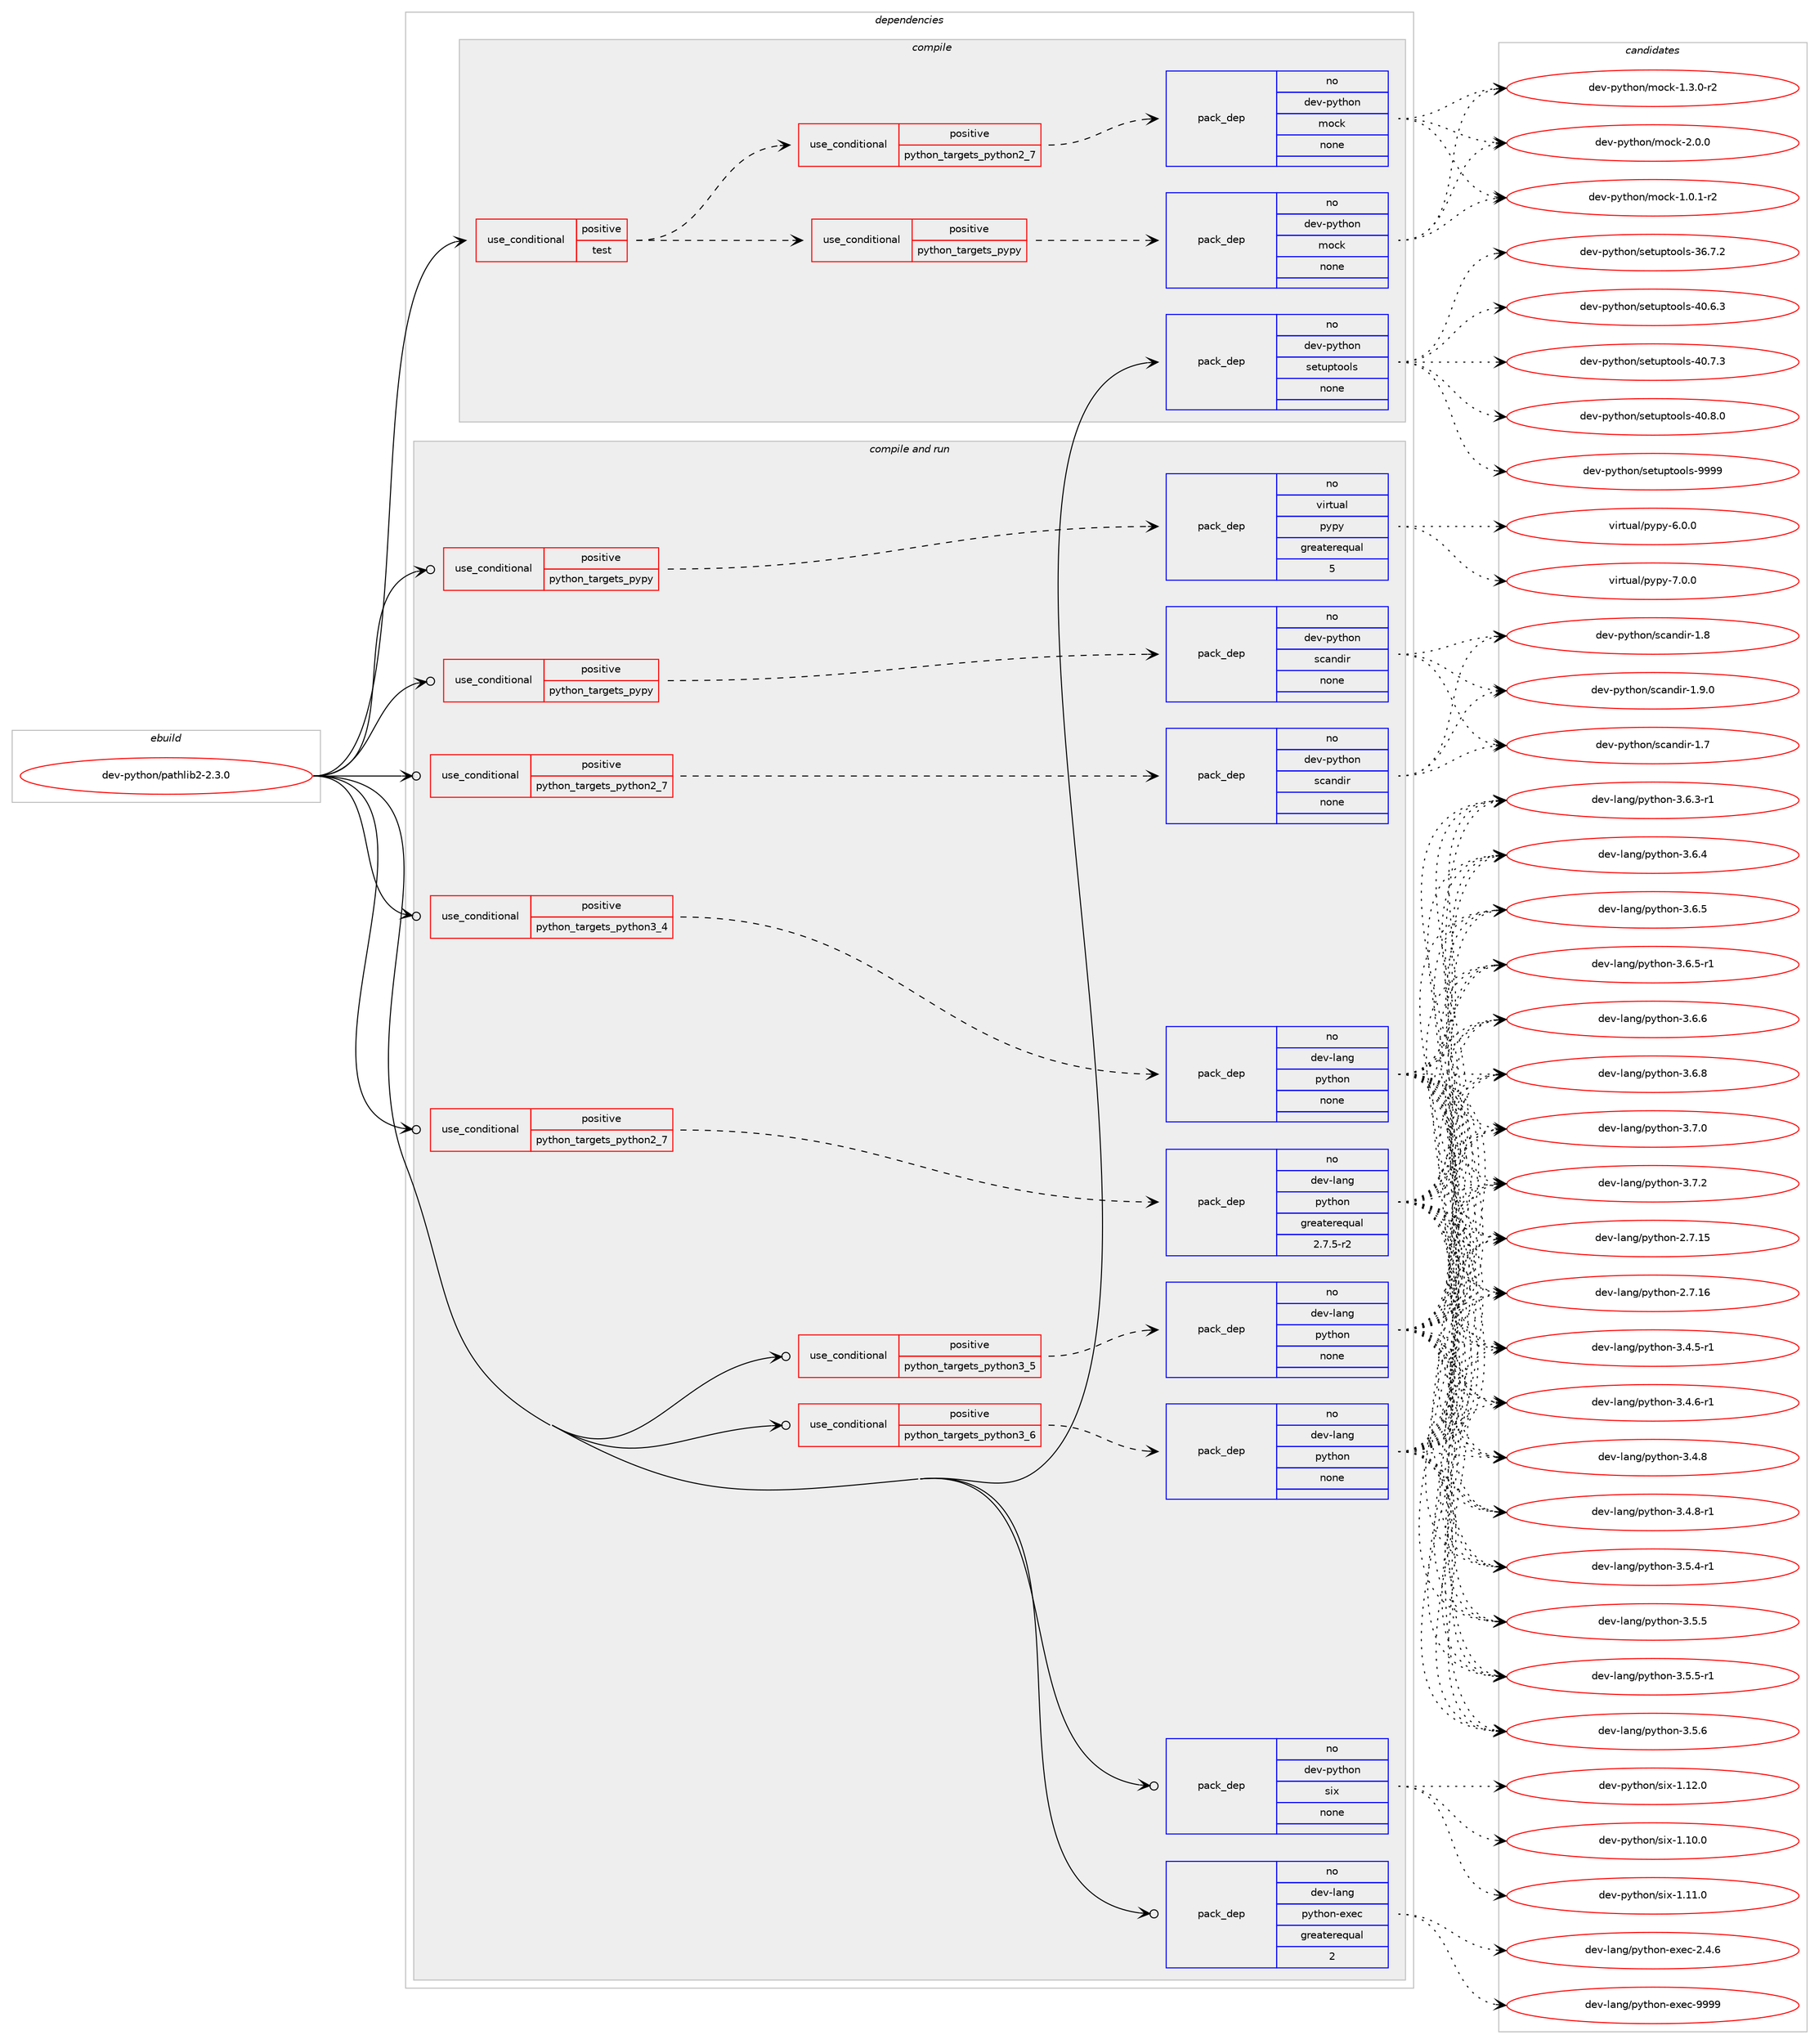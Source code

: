digraph prolog {

# *************
# Graph options
# *************

newrank=true;
concentrate=true;
compound=true;
graph [rankdir=LR,fontname=Helvetica,fontsize=10,ranksep=1.5];#, ranksep=2.5, nodesep=0.2];
edge  [arrowhead=vee];
node  [fontname=Helvetica,fontsize=10];

# **********
# The ebuild
# **********

subgraph cluster_leftcol {
color=gray;
rank=same;
label=<<i>ebuild</i>>;
id [label="dev-python/pathlib2-2.3.0", color=red, width=4, href="../dev-python/pathlib2-2.3.0.svg"];
}

# ****************
# The dependencies
# ****************

subgraph cluster_midcol {
color=gray;
label=<<i>dependencies</i>>;
subgraph cluster_compile {
fillcolor="#eeeeee";
style=filled;
label=<<i>compile</i>>;
subgraph cond379112 {
dependency1424605 [label=<<TABLE BORDER="0" CELLBORDER="1" CELLSPACING="0" CELLPADDING="4"><TR><TD ROWSPAN="3" CELLPADDING="10">use_conditional</TD></TR><TR><TD>positive</TD></TR><TR><TD>test</TD></TR></TABLE>>, shape=none, color=red];
subgraph cond379113 {
dependency1424606 [label=<<TABLE BORDER="0" CELLBORDER="1" CELLSPACING="0" CELLPADDING="4"><TR><TD ROWSPAN="3" CELLPADDING="10">use_conditional</TD></TR><TR><TD>positive</TD></TR><TR><TD>python_targets_pypy</TD></TR></TABLE>>, shape=none, color=red];
subgraph pack1022183 {
dependency1424607 [label=<<TABLE BORDER="0" CELLBORDER="1" CELLSPACING="0" CELLPADDING="4" WIDTH="220"><TR><TD ROWSPAN="6" CELLPADDING="30">pack_dep</TD></TR><TR><TD WIDTH="110">no</TD></TR><TR><TD>dev-python</TD></TR><TR><TD>mock</TD></TR><TR><TD>none</TD></TR><TR><TD></TD></TR></TABLE>>, shape=none, color=blue];
}
dependency1424606:e -> dependency1424607:w [weight=20,style="dashed",arrowhead="vee"];
}
dependency1424605:e -> dependency1424606:w [weight=20,style="dashed",arrowhead="vee"];
subgraph cond379114 {
dependency1424608 [label=<<TABLE BORDER="0" CELLBORDER="1" CELLSPACING="0" CELLPADDING="4"><TR><TD ROWSPAN="3" CELLPADDING="10">use_conditional</TD></TR><TR><TD>positive</TD></TR><TR><TD>python_targets_python2_7</TD></TR></TABLE>>, shape=none, color=red];
subgraph pack1022184 {
dependency1424609 [label=<<TABLE BORDER="0" CELLBORDER="1" CELLSPACING="0" CELLPADDING="4" WIDTH="220"><TR><TD ROWSPAN="6" CELLPADDING="30">pack_dep</TD></TR><TR><TD WIDTH="110">no</TD></TR><TR><TD>dev-python</TD></TR><TR><TD>mock</TD></TR><TR><TD>none</TD></TR><TR><TD></TD></TR></TABLE>>, shape=none, color=blue];
}
dependency1424608:e -> dependency1424609:w [weight=20,style="dashed",arrowhead="vee"];
}
dependency1424605:e -> dependency1424608:w [weight=20,style="dashed",arrowhead="vee"];
}
id:e -> dependency1424605:w [weight=20,style="solid",arrowhead="vee"];
subgraph pack1022185 {
dependency1424610 [label=<<TABLE BORDER="0" CELLBORDER="1" CELLSPACING="0" CELLPADDING="4" WIDTH="220"><TR><TD ROWSPAN="6" CELLPADDING="30">pack_dep</TD></TR><TR><TD WIDTH="110">no</TD></TR><TR><TD>dev-python</TD></TR><TR><TD>setuptools</TD></TR><TR><TD>none</TD></TR><TR><TD></TD></TR></TABLE>>, shape=none, color=blue];
}
id:e -> dependency1424610:w [weight=20,style="solid",arrowhead="vee"];
}
subgraph cluster_compileandrun {
fillcolor="#eeeeee";
style=filled;
label=<<i>compile and run</i>>;
subgraph cond379115 {
dependency1424611 [label=<<TABLE BORDER="0" CELLBORDER="1" CELLSPACING="0" CELLPADDING="4"><TR><TD ROWSPAN="3" CELLPADDING="10">use_conditional</TD></TR><TR><TD>positive</TD></TR><TR><TD>python_targets_pypy</TD></TR></TABLE>>, shape=none, color=red];
subgraph pack1022186 {
dependency1424612 [label=<<TABLE BORDER="0" CELLBORDER="1" CELLSPACING="0" CELLPADDING="4" WIDTH="220"><TR><TD ROWSPAN="6" CELLPADDING="30">pack_dep</TD></TR><TR><TD WIDTH="110">no</TD></TR><TR><TD>dev-python</TD></TR><TR><TD>scandir</TD></TR><TR><TD>none</TD></TR><TR><TD></TD></TR></TABLE>>, shape=none, color=blue];
}
dependency1424611:e -> dependency1424612:w [weight=20,style="dashed",arrowhead="vee"];
}
id:e -> dependency1424611:w [weight=20,style="solid",arrowhead="odotvee"];
subgraph cond379116 {
dependency1424613 [label=<<TABLE BORDER="0" CELLBORDER="1" CELLSPACING="0" CELLPADDING="4"><TR><TD ROWSPAN="3" CELLPADDING="10">use_conditional</TD></TR><TR><TD>positive</TD></TR><TR><TD>python_targets_pypy</TD></TR></TABLE>>, shape=none, color=red];
subgraph pack1022187 {
dependency1424614 [label=<<TABLE BORDER="0" CELLBORDER="1" CELLSPACING="0" CELLPADDING="4" WIDTH="220"><TR><TD ROWSPAN="6" CELLPADDING="30">pack_dep</TD></TR><TR><TD WIDTH="110">no</TD></TR><TR><TD>virtual</TD></TR><TR><TD>pypy</TD></TR><TR><TD>greaterequal</TD></TR><TR><TD>5</TD></TR></TABLE>>, shape=none, color=blue];
}
dependency1424613:e -> dependency1424614:w [weight=20,style="dashed",arrowhead="vee"];
}
id:e -> dependency1424613:w [weight=20,style="solid",arrowhead="odotvee"];
subgraph cond379117 {
dependency1424615 [label=<<TABLE BORDER="0" CELLBORDER="1" CELLSPACING="0" CELLPADDING="4"><TR><TD ROWSPAN="3" CELLPADDING="10">use_conditional</TD></TR><TR><TD>positive</TD></TR><TR><TD>python_targets_python2_7</TD></TR></TABLE>>, shape=none, color=red];
subgraph pack1022188 {
dependency1424616 [label=<<TABLE BORDER="0" CELLBORDER="1" CELLSPACING="0" CELLPADDING="4" WIDTH="220"><TR><TD ROWSPAN="6" CELLPADDING="30">pack_dep</TD></TR><TR><TD WIDTH="110">no</TD></TR><TR><TD>dev-lang</TD></TR><TR><TD>python</TD></TR><TR><TD>greaterequal</TD></TR><TR><TD>2.7.5-r2</TD></TR></TABLE>>, shape=none, color=blue];
}
dependency1424615:e -> dependency1424616:w [weight=20,style="dashed",arrowhead="vee"];
}
id:e -> dependency1424615:w [weight=20,style="solid",arrowhead="odotvee"];
subgraph cond379118 {
dependency1424617 [label=<<TABLE BORDER="0" CELLBORDER="1" CELLSPACING="0" CELLPADDING="4"><TR><TD ROWSPAN="3" CELLPADDING="10">use_conditional</TD></TR><TR><TD>positive</TD></TR><TR><TD>python_targets_python2_7</TD></TR></TABLE>>, shape=none, color=red];
subgraph pack1022189 {
dependency1424618 [label=<<TABLE BORDER="0" CELLBORDER="1" CELLSPACING="0" CELLPADDING="4" WIDTH="220"><TR><TD ROWSPAN="6" CELLPADDING="30">pack_dep</TD></TR><TR><TD WIDTH="110">no</TD></TR><TR><TD>dev-python</TD></TR><TR><TD>scandir</TD></TR><TR><TD>none</TD></TR><TR><TD></TD></TR></TABLE>>, shape=none, color=blue];
}
dependency1424617:e -> dependency1424618:w [weight=20,style="dashed",arrowhead="vee"];
}
id:e -> dependency1424617:w [weight=20,style="solid",arrowhead="odotvee"];
subgraph cond379119 {
dependency1424619 [label=<<TABLE BORDER="0" CELLBORDER="1" CELLSPACING="0" CELLPADDING="4"><TR><TD ROWSPAN="3" CELLPADDING="10">use_conditional</TD></TR><TR><TD>positive</TD></TR><TR><TD>python_targets_python3_4</TD></TR></TABLE>>, shape=none, color=red];
subgraph pack1022190 {
dependency1424620 [label=<<TABLE BORDER="0" CELLBORDER="1" CELLSPACING="0" CELLPADDING="4" WIDTH="220"><TR><TD ROWSPAN="6" CELLPADDING="30">pack_dep</TD></TR><TR><TD WIDTH="110">no</TD></TR><TR><TD>dev-lang</TD></TR><TR><TD>python</TD></TR><TR><TD>none</TD></TR><TR><TD></TD></TR></TABLE>>, shape=none, color=blue];
}
dependency1424619:e -> dependency1424620:w [weight=20,style="dashed",arrowhead="vee"];
}
id:e -> dependency1424619:w [weight=20,style="solid",arrowhead="odotvee"];
subgraph cond379120 {
dependency1424621 [label=<<TABLE BORDER="0" CELLBORDER="1" CELLSPACING="0" CELLPADDING="4"><TR><TD ROWSPAN="3" CELLPADDING="10">use_conditional</TD></TR><TR><TD>positive</TD></TR><TR><TD>python_targets_python3_5</TD></TR></TABLE>>, shape=none, color=red];
subgraph pack1022191 {
dependency1424622 [label=<<TABLE BORDER="0" CELLBORDER="1" CELLSPACING="0" CELLPADDING="4" WIDTH="220"><TR><TD ROWSPAN="6" CELLPADDING="30">pack_dep</TD></TR><TR><TD WIDTH="110">no</TD></TR><TR><TD>dev-lang</TD></TR><TR><TD>python</TD></TR><TR><TD>none</TD></TR><TR><TD></TD></TR></TABLE>>, shape=none, color=blue];
}
dependency1424621:e -> dependency1424622:w [weight=20,style="dashed",arrowhead="vee"];
}
id:e -> dependency1424621:w [weight=20,style="solid",arrowhead="odotvee"];
subgraph cond379121 {
dependency1424623 [label=<<TABLE BORDER="0" CELLBORDER="1" CELLSPACING="0" CELLPADDING="4"><TR><TD ROWSPAN="3" CELLPADDING="10">use_conditional</TD></TR><TR><TD>positive</TD></TR><TR><TD>python_targets_python3_6</TD></TR></TABLE>>, shape=none, color=red];
subgraph pack1022192 {
dependency1424624 [label=<<TABLE BORDER="0" CELLBORDER="1" CELLSPACING="0" CELLPADDING="4" WIDTH="220"><TR><TD ROWSPAN="6" CELLPADDING="30">pack_dep</TD></TR><TR><TD WIDTH="110">no</TD></TR><TR><TD>dev-lang</TD></TR><TR><TD>python</TD></TR><TR><TD>none</TD></TR><TR><TD></TD></TR></TABLE>>, shape=none, color=blue];
}
dependency1424623:e -> dependency1424624:w [weight=20,style="dashed",arrowhead="vee"];
}
id:e -> dependency1424623:w [weight=20,style="solid",arrowhead="odotvee"];
subgraph pack1022193 {
dependency1424625 [label=<<TABLE BORDER="0" CELLBORDER="1" CELLSPACING="0" CELLPADDING="4" WIDTH="220"><TR><TD ROWSPAN="6" CELLPADDING="30">pack_dep</TD></TR><TR><TD WIDTH="110">no</TD></TR><TR><TD>dev-lang</TD></TR><TR><TD>python-exec</TD></TR><TR><TD>greaterequal</TD></TR><TR><TD>2</TD></TR></TABLE>>, shape=none, color=blue];
}
id:e -> dependency1424625:w [weight=20,style="solid",arrowhead="odotvee"];
subgraph pack1022194 {
dependency1424626 [label=<<TABLE BORDER="0" CELLBORDER="1" CELLSPACING="0" CELLPADDING="4" WIDTH="220"><TR><TD ROWSPAN="6" CELLPADDING="30">pack_dep</TD></TR><TR><TD WIDTH="110">no</TD></TR><TR><TD>dev-python</TD></TR><TR><TD>six</TD></TR><TR><TD>none</TD></TR><TR><TD></TD></TR></TABLE>>, shape=none, color=blue];
}
id:e -> dependency1424626:w [weight=20,style="solid",arrowhead="odotvee"];
}
subgraph cluster_run {
fillcolor="#eeeeee";
style=filled;
label=<<i>run</i>>;
}
}

# **************
# The candidates
# **************

subgraph cluster_choices {
rank=same;
color=gray;
label=<<i>candidates</i>>;

subgraph choice1022183 {
color=black;
nodesep=1;
choice1001011184511212111610411111047109111991074549464846494511450 [label="dev-python/mock-1.0.1-r2", color=red, width=4,href="../dev-python/mock-1.0.1-r2.svg"];
choice1001011184511212111610411111047109111991074549465146484511450 [label="dev-python/mock-1.3.0-r2", color=red, width=4,href="../dev-python/mock-1.3.0-r2.svg"];
choice100101118451121211161041111104710911199107455046484648 [label="dev-python/mock-2.0.0", color=red, width=4,href="../dev-python/mock-2.0.0.svg"];
dependency1424607:e -> choice1001011184511212111610411111047109111991074549464846494511450:w [style=dotted,weight="100"];
dependency1424607:e -> choice1001011184511212111610411111047109111991074549465146484511450:w [style=dotted,weight="100"];
dependency1424607:e -> choice100101118451121211161041111104710911199107455046484648:w [style=dotted,weight="100"];
}
subgraph choice1022184 {
color=black;
nodesep=1;
choice1001011184511212111610411111047109111991074549464846494511450 [label="dev-python/mock-1.0.1-r2", color=red, width=4,href="../dev-python/mock-1.0.1-r2.svg"];
choice1001011184511212111610411111047109111991074549465146484511450 [label="dev-python/mock-1.3.0-r2", color=red, width=4,href="../dev-python/mock-1.3.0-r2.svg"];
choice100101118451121211161041111104710911199107455046484648 [label="dev-python/mock-2.0.0", color=red, width=4,href="../dev-python/mock-2.0.0.svg"];
dependency1424609:e -> choice1001011184511212111610411111047109111991074549464846494511450:w [style=dotted,weight="100"];
dependency1424609:e -> choice1001011184511212111610411111047109111991074549465146484511450:w [style=dotted,weight="100"];
dependency1424609:e -> choice100101118451121211161041111104710911199107455046484648:w [style=dotted,weight="100"];
}
subgraph choice1022185 {
color=black;
nodesep=1;
choice100101118451121211161041111104711510111611711211611111110811545515446554650 [label="dev-python/setuptools-36.7.2", color=red, width=4,href="../dev-python/setuptools-36.7.2.svg"];
choice100101118451121211161041111104711510111611711211611111110811545524846544651 [label="dev-python/setuptools-40.6.3", color=red, width=4,href="../dev-python/setuptools-40.6.3.svg"];
choice100101118451121211161041111104711510111611711211611111110811545524846554651 [label="dev-python/setuptools-40.7.3", color=red, width=4,href="../dev-python/setuptools-40.7.3.svg"];
choice100101118451121211161041111104711510111611711211611111110811545524846564648 [label="dev-python/setuptools-40.8.0", color=red, width=4,href="../dev-python/setuptools-40.8.0.svg"];
choice10010111845112121116104111110471151011161171121161111111081154557575757 [label="dev-python/setuptools-9999", color=red, width=4,href="../dev-python/setuptools-9999.svg"];
dependency1424610:e -> choice100101118451121211161041111104711510111611711211611111110811545515446554650:w [style=dotted,weight="100"];
dependency1424610:e -> choice100101118451121211161041111104711510111611711211611111110811545524846544651:w [style=dotted,weight="100"];
dependency1424610:e -> choice100101118451121211161041111104711510111611711211611111110811545524846554651:w [style=dotted,weight="100"];
dependency1424610:e -> choice100101118451121211161041111104711510111611711211611111110811545524846564648:w [style=dotted,weight="100"];
dependency1424610:e -> choice10010111845112121116104111110471151011161171121161111111081154557575757:w [style=dotted,weight="100"];
}
subgraph choice1022186 {
color=black;
nodesep=1;
choice1001011184511212111610411111047115999711010010511445494655 [label="dev-python/scandir-1.7", color=red, width=4,href="../dev-python/scandir-1.7.svg"];
choice1001011184511212111610411111047115999711010010511445494656 [label="dev-python/scandir-1.8", color=red, width=4,href="../dev-python/scandir-1.8.svg"];
choice10010111845112121116104111110471159997110100105114454946574648 [label="dev-python/scandir-1.9.0", color=red, width=4,href="../dev-python/scandir-1.9.0.svg"];
dependency1424612:e -> choice1001011184511212111610411111047115999711010010511445494655:w [style=dotted,weight="100"];
dependency1424612:e -> choice1001011184511212111610411111047115999711010010511445494656:w [style=dotted,weight="100"];
dependency1424612:e -> choice10010111845112121116104111110471159997110100105114454946574648:w [style=dotted,weight="100"];
}
subgraph choice1022187 {
color=black;
nodesep=1;
choice1181051141161179710847112121112121455446484648 [label="virtual/pypy-6.0.0", color=red, width=4,href="../virtual/pypy-6.0.0.svg"];
choice1181051141161179710847112121112121455546484648 [label="virtual/pypy-7.0.0", color=red, width=4,href="../virtual/pypy-7.0.0.svg"];
dependency1424614:e -> choice1181051141161179710847112121112121455446484648:w [style=dotted,weight="100"];
dependency1424614:e -> choice1181051141161179710847112121112121455546484648:w [style=dotted,weight="100"];
}
subgraph choice1022188 {
color=black;
nodesep=1;
choice10010111845108971101034711212111610411111045504655464953 [label="dev-lang/python-2.7.15", color=red, width=4,href="../dev-lang/python-2.7.15.svg"];
choice10010111845108971101034711212111610411111045504655464954 [label="dev-lang/python-2.7.16", color=red, width=4,href="../dev-lang/python-2.7.16.svg"];
choice1001011184510897110103471121211161041111104551465246534511449 [label="dev-lang/python-3.4.5-r1", color=red, width=4,href="../dev-lang/python-3.4.5-r1.svg"];
choice1001011184510897110103471121211161041111104551465246544511449 [label="dev-lang/python-3.4.6-r1", color=red, width=4,href="../dev-lang/python-3.4.6-r1.svg"];
choice100101118451089711010347112121116104111110455146524656 [label="dev-lang/python-3.4.8", color=red, width=4,href="../dev-lang/python-3.4.8.svg"];
choice1001011184510897110103471121211161041111104551465246564511449 [label="dev-lang/python-3.4.8-r1", color=red, width=4,href="../dev-lang/python-3.4.8-r1.svg"];
choice1001011184510897110103471121211161041111104551465346524511449 [label="dev-lang/python-3.5.4-r1", color=red, width=4,href="../dev-lang/python-3.5.4-r1.svg"];
choice100101118451089711010347112121116104111110455146534653 [label="dev-lang/python-3.5.5", color=red, width=4,href="../dev-lang/python-3.5.5.svg"];
choice1001011184510897110103471121211161041111104551465346534511449 [label="dev-lang/python-3.5.5-r1", color=red, width=4,href="../dev-lang/python-3.5.5-r1.svg"];
choice100101118451089711010347112121116104111110455146534654 [label="dev-lang/python-3.5.6", color=red, width=4,href="../dev-lang/python-3.5.6.svg"];
choice1001011184510897110103471121211161041111104551465446514511449 [label="dev-lang/python-3.6.3-r1", color=red, width=4,href="../dev-lang/python-3.6.3-r1.svg"];
choice100101118451089711010347112121116104111110455146544652 [label="dev-lang/python-3.6.4", color=red, width=4,href="../dev-lang/python-3.6.4.svg"];
choice100101118451089711010347112121116104111110455146544653 [label="dev-lang/python-3.6.5", color=red, width=4,href="../dev-lang/python-3.6.5.svg"];
choice1001011184510897110103471121211161041111104551465446534511449 [label="dev-lang/python-3.6.5-r1", color=red, width=4,href="../dev-lang/python-3.6.5-r1.svg"];
choice100101118451089711010347112121116104111110455146544654 [label="dev-lang/python-3.6.6", color=red, width=4,href="../dev-lang/python-3.6.6.svg"];
choice100101118451089711010347112121116104111110455146544656 [label="dev-lang/python-3.6.8", color=red, width=4,href="../dev-lang/python-3.6.8.svg"];
choice100101118451089711010347112121116104111110455146554648 [label="dev-lang/python-3.7.0", color=red, width=4,href="../dev-lang/python-3.7.0.svg"];
choice100101118451089711010347112121116104111110455146554650 [label="dev-lang/python-3.7.2", color=red, width=4,href="../dev-lang/python-3.7.2.svg"];
dependency1424616:e -> choice10010111845108971101034711212111610411111045504655464953:w [style=dotted,weight="100"];
dependency1424616:e -> choice10010111845108971101034711212111610411111045504655464954:w [style=dotted,weight="100"];
dependency1424616:e -> choice1001011184510897110103471121211161041111104551465246534511449:w [style=dotted,weight="100"];
dependency1424616:e -> choice1001011184510897110103471121211161041111104551465246544511449:w [style=dotted,weight="100"];
dependency1424616:e -> choice100101118451089711010347112121116104111110455146524656:w [style=dotted,weight="100"];
dependency1424616:e -> choice1001011184510897110103471121211161041111104551465246564511449:w [style=dotted,weight="100"];
dependency1424616:e -> choice1001011184510897110103471121211161041111104551465346524511449:w [style=dotted,weight="100"];
dependency1424616:e -> choice100101118451089711010347112121116104111110455146534653:w [style=dotted,weight="100"];
dependency1424616:e -> choice1001011184510897110103471121211161041111104551465346534511449:w [style=dotted,weight="100"];
dependency1424616:e -> choice100101118451089711010347112121116104111110455146534654:w [style=dotted,weight="100"];
dependency1424616:e -> choice1001011184510897110103471121211161041111104551465446514511449:w [style=dotted,weight="100"];
dependency1424616:e -> choice100101118451089711010347112121116104111110455146544652:w [style=dotted,weight="100"];
dependency1424616:e -> choice100101118451089711010347112121116104111110455146544653:w [style=dotted,weight="100"];
dependency1424616:e -> choice1001011184510897110103471121211161041111104551465446534511449:w [style=dotted,weight="100"];
dependency1424616:e -> choice100101118451089711010347112121116104111110455146544654:w [style=dotted,weight="100"];
dependency1424616:e -> choice100101118451089711010347112121116104111110455146544656:w [style=dotted,weight="100"];
dependency1424616:e -> choice100101118451089711010347112121116104111110455146554648:w [style=dotted,weight="100"];
dependency1424616:e -> choice100101118451089711010347112121116104111110455146554650:w [style=dotted,weight="100"];
}
subgraph choice1022189 {
color=black;
nodesep=1;
choice1001011184511212111610411111047115999711010010511445494655 [label="dev-python/scandir-1.7", color=red, width=4,href="../dev-python/scandir-1.7.svg"];
choice1001011184511212111610411111047115999711010010511445494656 [label="dev-python/scandir-1.8", color=red, width=4,href="../dev-python/scandir-1.8.svg"];
choice10010111845112121116104111110471159997110100105114454946574648 [label="dev-python/scandir-1.9.0", color=red, width=4,href="../dev-python/scandir-1.9.0.svg"];
dependency1424618:e -> choice1001011184511212111610411111047115999711010010511445494655:w [style=dotted,weight="100"];
dependency1424618:e -> choice1001011184511212111610411111047115999711010010511445494656:w [style=dotted,weight="100"];
dependency1424618:e -> choice10010111845112121116104111110471159997110100105114454946574648:w [style=dotted,weight="100"];
}
subgraph choice1022190 {
color=black;
nodesep=1;
choice10010111845108971101034711212111610411111045504655464953 [label="dev-lang/python-2.7.15", color=red, width=4,href="../dev-lang/python-2.7.15.svg"];
choice10010111845108971101034711212111610411111045504655464954 [label="dev-lang/python-2.7.16", color=red, width=4,href="../dev-lang/python-2.7.16.svg"];
choice1001011184510897110103471121211161041111104551465246534511449 [label="dev-lang/python-3.4.5-r1", color=red, width=4,href="../dev-lang/python-3.4.5-r1.svg"];
choice1001011184510897110103471121211161041111104551465246544511449 [label="dev-lang/python-3.4.6-r1", color=red, width=4,href="../dev-lang/python-3.4.6-r1.svg"];
choice100101118451089711010347112121116104111110455146524656 [label="dev-lang/python-3.4.8", color=red, width=4,href="../dev-lang/python-3.4.8.svg"];
choice1001011184510897110103471121211161041111104551465246564511449 [label="dev-lang/python-3.4.8-r1", color=red, width=4,href="../dev-lang/python-3.4.8-r1.svg"];
choice1001011184510897110103471121211161041111104551465346524511449 [label="dev-lang/python-3.5.4-r1", color=red, width=4,href="../dev-lang/python-3.5.4-r1.svg"];
choice100101118451089711010347112121116104111110455146534653 [label="dev-lang/python-3.5.5", color=red, width=4,href="../dev-lang/python-3.5.5.svg"];
choice1001011184510897110103471121211161041111104551465346534511449 [label="dev-lang/python-3.5.5-r1", color=red, width=4,href="../dev-lang/python-3.5.5-r1.svg"];
choice100101118451089711010347112121116104111110455146534654 [label="dev-lang/python-3.5.6", color=red, width=4,href="../dev-lang/python-3.5.6.svg"];
choice1001011184510897110103471121211161041111104551465446514511449 [label="dev-lang/python-3.6.3-r1", color=red, width=4,href="../dev-lang/python-3.6.3-r1.svg"];
choice100101118451089711010347112121116104111110455146544652 [label="dev-lang/python-3.6.4", color=red, width=4,href="../dev-lang/python-3.6.4.svg"];
choice100101118451089711010347112121116104111110455146544653 [label="dev-lang/python-3.6.5", color=red, width=4,href="../dev-lang/python-3.6.5.svg"];
choice1001011184510897110103471121211161041111104551465446534511449 [label="dev-lang/python-3.6.5-r1", color=red, width=4,href="../dev-lang/python-3.6.5-r1.svg"];
choice100101118451089711010347112121116104111110455146544654 [label="dev-lang/python-3.6.6", color=red, width=4,href="../dev-lang/python-3.6.6.svg"];
choice100101118451089711010347112121116104111110455146544656 [label="dev-lang/python-3.6.8", color=red, width=4,href="../dev-lang/python-3.6.8.svg"];
choice100101118451089711010347112121116104111110455146554648 [label="dev-lang/python-3.7.0", color=red, width=4,href="../dev-lang/python-3.7.0.svg"];
choice100101118451089711010347112121116104111110455146554650 [label="dev-lang/python-3.7.2", color=red, width=4,href="../dev-lang/python-3.7.2.svg"];
dependency1424620:e -> choice10010111845108971101034711212111610411111045504655464953:w [style=dotted,weight="100"];
dependency1424620:e -> choice10010111845108971101034711212111610411111045504655464954:w [style=dotted,weight="100"];
dependency1424620:e -> choice1001011184510897110103471121211161041111104551465246534511449:w [style=dotted,weight="100"];
dependency1424620:e -> choice1001011184510897110103471121211161041111104551465246544511449:w [style=dotted,weight="100"];
dependency1424620:e -> choice100101118451089711010347112121116104111110455146524656:w [style=dotted,weight="100"];
dependency1424620:e -> choice1001011184510897110103471121211161041111104551465246564511449:w [style=dotted,weight="100"];
dependency1424620:e -> choice1001011184510897110103471121211161041111104551465346524511449:w [style=dotted,weight="100"];
dependency1424620:e -> choice100101118451089711010347112121116104111110455146534653:w [style=dotted,weight="100"];
dependency1424620:e -> choice1001011184510897110103471121211161041111104551465346534511449:w [style=dotted,weight="100"];
dependency1424620:e -> choice100101118451089711010347112121116104111110455146534654:w [style=dotted,weight="100"];
dependency1424620:e -> choice1001011184510897110103471121211161041111104551465446514511449:w [style=dotted,weight="100"];
dependency1424620:e -> choice100101118451089711010347112121116104111110455146544652:w [style=dotted,weight="100"];
dependency1424620:e -> choice100101118451089711010347112121116104111110455146544653:w [style=dotted,weight="100"];
dependency1424620:e -> choice1001011184510897110103471121211161041111104551465446534511449:w [style=dotted,weight="100"];
dependency1424620:e -> choice100101118451089711010347112121116104111110455146544654:w [style=dotted,weight="100"];
dependency1424620:e -> choice100101118451089711010347112121116104111110455146544656:w [style=dotted,weight="100"];
dependency1424620:e -> choice100101118451089711010347112121116104111110455146554648:w [style=dotted,weight="100"];
dependency1424620:e -> choice100101118451089711010347112121116104111110455146554650:w [style=dotted,weight="100"];
}
subgraph choice1022191 {
color=black;
nodesep=1;
choice10010111845108971101034711212111610411111045504655464953 [label="dev-lang/python-2.7.15", color=red, width=4,href="../dev-lang/python-2.7.15.svg"];
choice10010111845108971101034711212111610411111045504655464954 [label="dev-lang/python-2.7.16", color=red, width=4,href="../dev-lang/python-2.7.16.svg"];
choice1001011184510897110103471121211161041111104551465246534511449 [label="dev-lang/python-3.4.5-r1", color=red, width=4,href="../dev-lang/python-3.4.5-r1.svg"];
choice1001011184510897110103471121211161041111104551465246544511449 [label="dev-lang/python-3.4.6-r1", color=red, width=4,href="../dev-lang/python-3.4.6-r1.svg"];
choice100101118451089711010347112121116104111110455146524656 [label="dev-lang/python-3.4.8", color=red, width=4,href="../dev-lang/python-3.4.8.svg"];
choice1001011184510897110103471121211161041111104551465246564511449 [label="dev-lang/python-3.4.8-r1", color=red, width=4,href="../dev-lang/python-3.4.8-r1.svg"];
choice1001011184510897110103471121211161041111104551465346524511449 [label="dev-lang/python-3.5.4-r1", color=red, width=4,href="../dev-lang/python-3.5.4-r1.svg"];
choice100101118451089711010347112121116104111110455146534653 [label="dev-lang/python-3.5.5", color=red, width=4,href="../dev-lang/python-3.5.5.svg"];
choice1001011184510897110103471121211161041111104551465346534511449 [label="dev-lang/python-3.5.5-r1", color=red, width=4,href="../dev-lang/python-3.5.5-r1.svg"];
choice100101118451089711010347112121116104111110455146534654 [label="dev-lang/python-3.5.6", color=red, width=4,href="../dev-lang/python-3.5.6.svg"];
choice1001011184510897110103471121211161041111104551465446514511449 [label="dev-lang/python-3.6.3-r1", color=red, width=4,href="../dev-lang/python-3.6.3-r1.svg"];
choice100101118451089711010347112121116104111110455146544652 [label="dev-lang/python-3.6.4", color=red, width=4,href="../dev-lang/python-3.6.4.svg"];
choice100101118451089711010347112121116104111110455146544653 [label="dev-lang/python-3.6.5", color=red, width=4,href="../dev-lang/python-3.6.5.svg"];
choice1001011184510897110103471121211161041111104551465446534511449 [label="dev-lang/python-3.6.5-r1", color=red, width=4,href="../dev-lang/python-3.6.5-r1.svg"];
choice100101118451089711010347112121116104111110455146544654 [label="dev-lang/python-3.6.6", color=red, width=4,href="../dev-lang/python-3.6.6.svg"];
choice100101118451089711010347112121116104111110455146544656 [label="dev-lang/python-3.6.8", color=red, width=4,href="../dev-lang/python-3.6.8.svg"];
choice100101118451089711010347112121116104111110455146554648 [label="dev-lang/python-3.7.0", color=red, width=4,href="../dev-lang/python-3.7.0.svg"];
choice100101118451089711010347112121116104111110455146554650 [label="dev-lang/python-3.7.2", color=red, width=4,href="../dev-lang/python-3.7.2.svg"];
dependency1424622:e -> choice10010111845108971101034711212111610411111045504655464953:w [style=dotted,weight="100"];
dependency1424622:e -> choice10010111845108971101034711212111610411111045504655464954:w [style=dotted,weight="100"];
dependency1424622:e -> choice1001011184510897110103471121211161041111104551465246534511449:w [style=dotted,weight="100"];
dependency1424622:e -> choice1001011184510897110103471121211161041111104551465246544511449:w [style=dotted,weight="100"];
dependency1424622:e -> choice100101118451089711010347112121116104111110455146524656:w [style=dotted,weight="100"];
dependency1424622:e -> choice1001011184510897110103471121211161041111104551465246564511449:w [style=dotted,weight="100"];
dependency1424622:e -> choice1001011184510897110103471121211161041111104551465346524511449:w [style=dotted,weight="100"];
dependency1424622:e -> choice100101118451089711010347112121116104111110455146534653:w [style=dotted,weight="100"];
dependency1424622:e -> choice1001011184510897110103471121211161041111104551465346534511449:w [style=dotted,weight="100"];
dependency1424622:e -> choice100101118451089711010347112121116104111110455146534654:w [style=dotted,weight="100"];
dependency1424622:e -> choice1001011184510897110103471121211161041111104551465446514511449:w [style=dotted,weight="100"];
dependency1424622:e -> choice100101118451089711010347112121116104111110455146544652:w [style=dotted,weight="100"];
dependency1424622:e -> choice100101118451089711010347112121116104111110455146544653:w [style=dotted,weight="100"];
dependency1424622:e -> choice1001011184510897110103471121211161041111104551465446534511449:w [style=dotted,weight="100"];
dependency1424622:e -> choice100101118451089711010347112121116104111110455146544654:w [style=dotted,weight="100"];
dependency1424622:e -> choice100101118451089711010347112121116104111110455146544656:w [style=dotted,weight="100"];
dependency1424622:e -> choice100101118451089711010347112121116104111110455146554648:w [style=dotted,weight="100"];
dependency1424622:e -> choice100101118451089711010347112121116104111110455146554650:w [style=dotted,weight="100"];
}
subgraph choice1022192 {
color=black;
nodesep=1;
choice10010111845108971101034711212111610411111045504655464953 [label="dev-lang/python-2.7.15", color=red, width=4,href="../dev-lang/python-2.7.15.svg"];
choice10010111845108971101034711212111610411111045504655464954 [label="dev-lang/python-2.7.16", color=red, width=4,href="../dev-lang/python-2.7.16.svg"];
choice1001011184510897110103471121211161041111104551465246534511449 [label="dev-lang/python-3.4.5-r1", color=red, width=4,href="../dev-lang/python-3.4.5-r1.svg"];
choice1001011184510897110103471121211161041111104551465246544511449 [label="dev-lang/python-3.4.6-r1", color=red, width=4,href="../dev-lang/python-3.4.6-r1.svg"];
choice100101118451089711010347112121116104111110455146524656 [label="dev-lang/python-3.4.8", color=red, width=4,href="../dev-lang/python-3.4.8.svg"];
choice1001011184510897110103471121211161041111104551465246564511449 [label="dev-lang/python-3.4.8-r1", color=red, width=4,href="../dev-lang/python-3.4.8-r1.svg"];
choice1001011184510897110103471121211161041111104551465346524511449 [label="dev-lang/python-3.5.4-r1", color=red, width=4,href="../dev-lang/python-3.5.4-r1.svg"];
choice100101118451089711010347112121116104111110455146534653 [label="dev-lang/python-3.5.5", color=red, width=4,href="../dev-lang/python-3.5.5.svg"];
choice1001011184510897110103471121211161041111104551465346534511449 [label="dev-lang/python-3.5.5-r1", color=red, width=4,href="../dev-lang/python-3.5.5-r1.svg"];
choice100101118451089711010347112121116104111110455146534654 [label="dev-lang/python-3.5.6", color=red, width=4,href="../dev-lang/python-3.5.6.svg"];
choice1001011184510897110103471121211161041111104551465446514511449 [label="dev-lang/python-3.6.3-r1", color=red, width=4,href="../dev-lang/python-3.6.3-r1.svg"];
choice100101118451089711010347112121116104111110455146544652 [label="dev-lang/python-3.6.4", color=red, width=4,href="../dev-lang/python-3.6.4.svg"];
choice100101118451089711010347112121116104111110455146544653 [label="dev-lang/python-3.6.5", color=red, width=4,href="../dev-lang/python-3.6.5.svg"];
choice1001011184510897110103471121211161041111104551465446534511449 [label="dev-lang/python-3.6.5-r1", color=red, width=4,href="../dev-lang/python-3.6.5-r1.svg"];
choice100101118451089711010347112121116104111110455146544654 [label="dev-lang/python-3.6.6", color=red, width=4,href="../dev-lang/python-3.6.6.svg"];
choice100101118451089711010347112121116104111110455146544656 [label="dev-lang/python-3.6.8", color=red, width=4,href="../dev-lang/python-3.6.8.svg"];
choice100101118451089711010347112121116104111110455146554648 [label="dev-lang/python-3.7.0", color=red, width=4,href="../dev-lang/python-3.7.0.svg"];
choice100101118451089711010347112121116104111110455146554650 [label="dev-lang/python-3.7.2", color=red, width=4,href="../dev-lang/python-3.7.2.svg"];
dependency1424624:e -> choice10010111845108971101034711212111610411111045504655464953:w [style=dotted,weight="100"];
dependency1424624:e -> choice10010111845108971101034711212111610411111045504655464954:w [style=dotted,weight="100"];
dependency1424624:e -> choice1001011184510897110103471121211161041111104551465246534511449:w [style=dotted,weight="100"];
dependency1424624:e -> choice1001011184510897110103471121211161041111104551465246544511449:w [style=dotted,weight="100"];
dependency1424624:e -> choice100101118451089711010347112121116104111110455146524656:w [style=dotted,weight="100"];
dependency1424624:e -> choice1001011184510897110103471121211161041111104551465246564511449:w [style=dotted,weight="100"];
dependency1424624:e -> choice1001011184510897110103471121211161041111104551465346524511449:w [style=dotted,weight="100"];
dependency1424624:e -> choice100101118451089711010347112121116104111110455146534653:w [style=dotted,weight="100"];
dependency1424624:e -> choice1001011184510897110103471121211161041111104551465346534511449:w [style=dotted,weight="100"];
dependency1424624:e -> choice100101118451089711010347112121116104111110455146534654:w [style=dotted,weight="100"];
dependency1424624:e -> choice1001011184510897110103471121211161041111104551465446514511449:w [style=dotted,weight="100"];
dependency1424624:e -> choice100101118451089711010347112121116104111110455146544652:w [style=dotted,weight="100"];
dependency1424624:e -> choice100101118451089711010347112121116104111110455146544653:w [style=dotted,weight="100"];
dependency1424624:e -> choice1001011184510897110103471121211161041111104551465446534511449:w [style=dotted,weight="100"];
dependency1424624:e -> choice100101118451089711010347112121116104111110455146544654:w [style=dotted,weight="100"];
dependency1424624:e -> choice100101118451089711010347112121116104111110455146544656:w [style=dotted,weight="100"];
dependency1424624:e -> choice100101118451089711010347112121116104111110455146554648:w [style=dotted,weight="100"];
dependency1424624:e -> choice100101118451089711010347112121116104111110455146554650:w [style=dotted,weight="100"];
}
subgraph choice1022193 {
color=black;
nodesep=1;
choice1001011184510897110103471121211161041111104510112010199455046524654 [label="dev-lang/python-exec-2.4.6", color=red, width=4,href="../dev-lang/python-exec-2.4.6.svg"];
choice10010111845108971101034711212111610411111045101120101994557575757 [label="dev-lang/python-exec-9999", color=red, width=4,href="../dev-lang/python-exec-9999.svg"];
dependency1424625:e -> choice1001011184510897110103471121211161041111104510112010199455046524654:w [style=dotted,weight="100"];
dependency1424625:e -> choice10010111845108971101034711212111610411111045101120101994557575757:w [style=dotted,weight="100"];
}
subgraph choice1022194 {
color=black;
nodesep=1;
choice100101118451121211161041111104711510512045494649484648 [label="dev-python/six-1.10.0", color=red, width=4,href="../dev-python/six-1.10.0.svg"];
choice100101118451121211161041111104711510512045494649494648 [label="dev-python/six-1.11.0", color=red, width=4,href="../dev-python/six-1.11.0.svg"];
choice100101118451121211161041111104711510512045494649504648 [label="dev-python/six-1.12.0", color=red, width=4,href="../dev-python/six-1.12.0.svg"];
dependency1424626:e -> choice100101118451121211161041111104711510512045494649484648:w [style=dotted,weight="100"];
dependency1424626:e -> choice100101118451121211161041111104711510512045494649494648:w [style=dotted,weight="100"];
dependency1424626:e -> choice100101118451121211161041111104711510512045494649504648:w [style=dotted,weight="100"];
}
}

}
